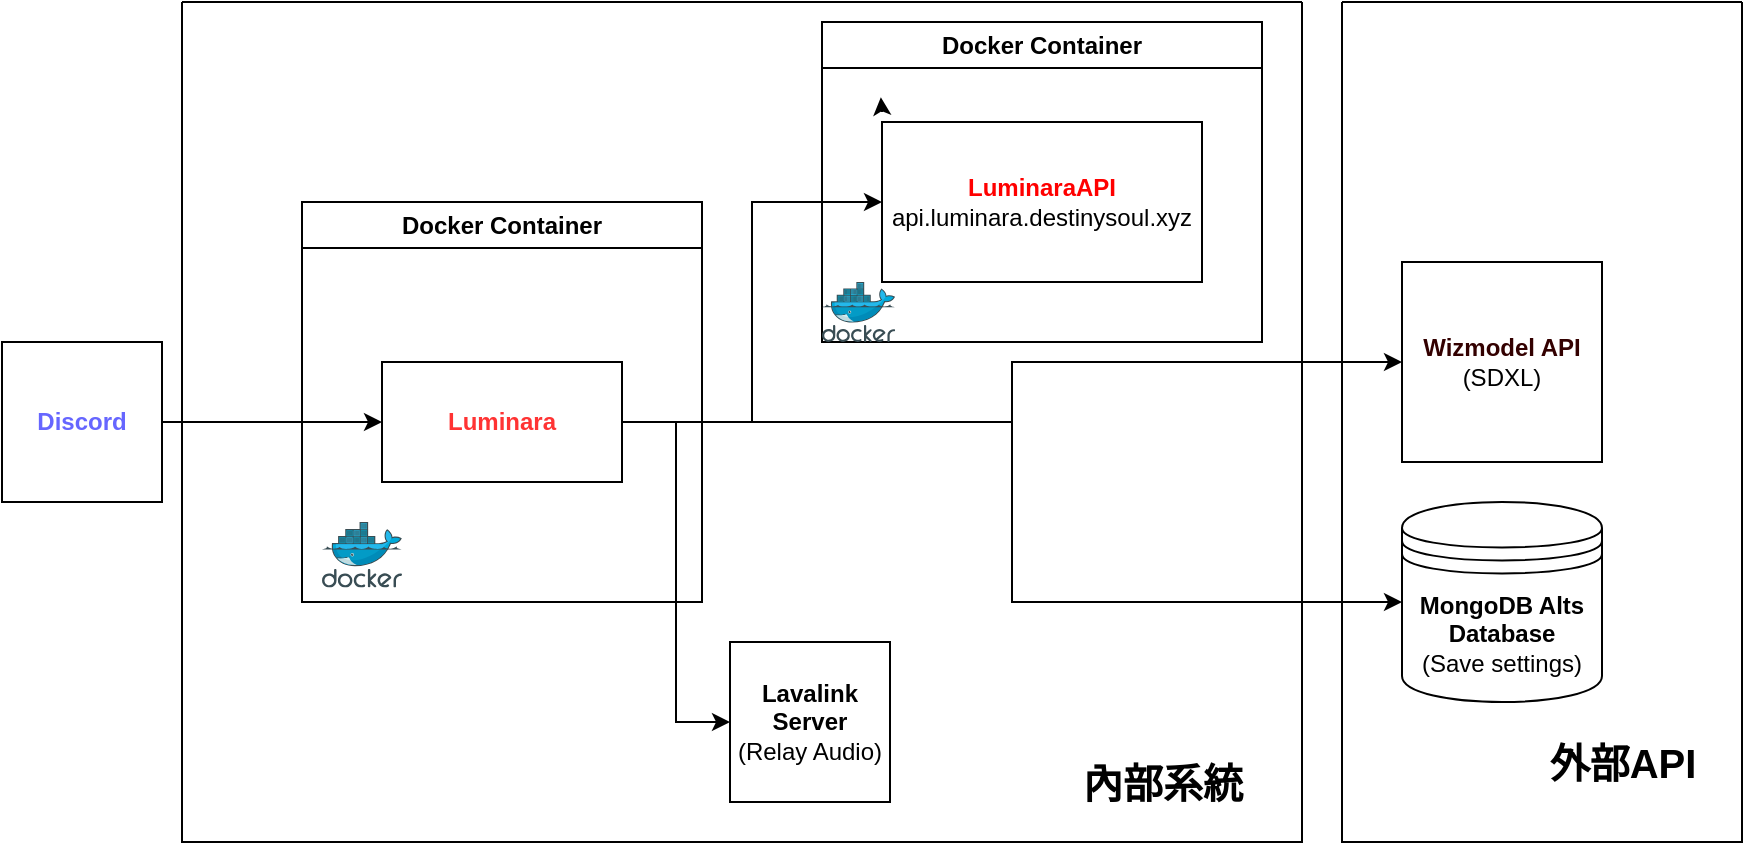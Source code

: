 <mxfile version="24.2.0" type="github">
  <diagram id="XSM4oBVF5_mrXPqM3JRI" name="第 1 页">
    <mxGraphModel dx="1042" dy="569" grid="1" gridSize="10" guides="1" tooltips="1" connect="1" arrows="1" fold="1" page="1" pageScale="1" pageWidth="827" pageHeight="1169" math="0" shadow="0">
      <root>
        <mxCell id="0" />
        <mxCell id="1" parent="0" />
        <mxCell id="sidi8s4r-6cRWNvBowN3-40" style="edgeStyle=orthogonalEdgeStyle;rounded=0;orthogonalLoop=1;jettySize=auto;html=1;entryX=0;entryY=0.5;entryDx=0;entryDy=0;" edge="1" parent="1" source="sidi8s4r-6cRWNvBowN3-8" target="sidi8s4r-6cRWNvBowN3-39">
          <mxGeometry relative="1" as="geometry" />
        </mxCell>
        <mxCell id="sidi8s4r-6cRWNvBowN3-8" value="&lt;font color=&quot;#6666ff&quot;&gt;&lt;b&gt;Discord&lt;/b&gt;&lt;/font&gt;" style="whiteSpace=wrap;html=1;aspect=fixed;" vertex="1" parent="1">
          <mxGeometry x="10" y="250" width="80" height="80" as="geometry" />
        </mxCell>
        <mxCell id="sidi8s4r-6cRWNvBowN3-16" value="&lt;b&gt;MongoDB Alts&lt;/b&gt;&lt;div&gt;&lt;b&gt;Database&lt;br&gt;&lt;/b&gt;(Save settings)&lt;/div&gt;" style="shape=datastore;whiteSpace=wrap;html=1;" vertex="1" parent="1">
          <mxGeometry x="710" y="330" width="100" height="100" as="geometry" />
        </mxCell>
        <mxCell id="sidi8s4r-6cRWNvBowN3-24" value="" style="swimlane;startSize=0;" vertex="1" parent="1">
          <mxGeometry x="100" y="80" width="560" height="420" as="geometry" />
        </mxCell>
        <mxCell id="sidi8s4r-6cRWNvBowN3-20" value="&lt;b&gt;Lavalink&lt;br&gt;Server&lt;/b&gt;&lt;br&gt;(Relay Audio)" style="whiteSpace=wrap;html=1;aspect=fixed;" vertex="1" parent="sidi8s4r-6cRWNvBowN3-24">
          <mxGeometry x="274" y="320" width="80" height="80" as="geometry" />
        </mxCell>
        <mxCell id="sidi8s4r-6cRWNvBowN3-23" style="edgeStyle=orthogonalEdgeStyle;rounded=0;orthogonalLoop=1;jettySize=auto;html=1;exitX=0;exitY=0;exitDx=0;exitDy=45;exitPerimeter=0;entryX=-0.003;entryY=0.251;entryDx=0;entryDy=0;entryPerimeter=0;" edge="1" parent="sidi8s4r-6cRWNvBowN3-24">
          <mxGeometry relative="1" as="geometry">
            <mxPoint x="350" y="55" as="sourcePoint" />
            <mxPoint x="349.43" y="47.65" as="targetPoint" />
          </mxGeometry>
        </mxCell>
        <mxCell id="sidi8s4r-6cRWNvBowN3-38" value="Docker Container" style="swimlane;whiteSpace=wrap;html=1;" vertex="1" parent="sidi8s4r-6cRWNvBowN3-24">
          <mxGeometry x="60" y="100" width="200" height="200" as="geometry" />
        </mxCell>
        <mxCell id="sidi8s4r-6cRWNvBowN3-10" value="" style="image;sketch=0;aspect=fixed;html=1;points=[];align=center;fontSize=12;image=img/lib/mscae/Docker.svg;" vertex="1" parent="sidi8s4r-6cRWNvBowN3-38">
          <mxGeometry x="10" y="160" width="40" height="32.8" as="geometry" />
        </mxCell>
        <mxCell id="sidi8s4r-6cRWNvBowN3-39" value="&lt;b&gt;&lt;font color=&quot;#ff3333&quot;&gt;Luminara&lt;/font&gt;&lt;/b&gt;" style="whiteSpace=wrap;html=1;" vertex="1" parent="sidi8s4r-6cRWNvBowN3-38">
          <mxGeometry x="40" y="80" width="120" height="60" as="geometry" />
        </mxCell>
        <mxCell id="sidi8s4r-6cRWNvBowN3-42" style="edgeStyle=orthogonalEdgeStyle;rounded=0;orthogonalLoop=1;jettySize=auto;html=1;entryX=0;entryY=0.5;entryDx=0;entryDy=0;" edge="1" parent="sidi8s4r-6cRWNvBowN3-24" source="sidi8s4r-6cRWNvBowN3-39" target="sidi8s4r-6cRWNvBowN3-20">
          <mxGeometry relative="1" as="geometry" />
        </mxCell>
        <mxCell id="sidi8s4r-6cRWNvBowN3-43" value="Docker Container" style="swimlane;whiteSpace=wrap;html=1;" vertex="1" parent="sidi8s4r-6cRWNvBowN3-24">
          <mxGeometry x="320" y="10" width="220" height="160" as="geometry" />
        </mxCell>
        <mxCell id="sidi8s4r-6cRWNvBowN3-44" value="&lt;font color=&quot;#ff0000&quot;&gt;&lt;b&gt;LuminaraAPI&lt;/b&gt;&lt;/font&gt;&lt;br&gt;api.luminara.destinysoul.xyz" style="whiteSpace=wrap;html=1;" vertex="1" parent="sidi8s4r-6cRWNvBowN3-43">
          <mxGeometry x="30" y="50" width="160" height="80" as="geometry" />
        </mxCell>
        <mxCell id="sidi8s4r-6cRWNvBowN3-46" value="" style="image;sketch=0;aspect=fixed;html=1;points=[];align=center;fontSize=12;image=img/lib/mscae/Docker.svg;" vertex="1" parent="sidi8s4r-6cRWNvBowN3-43">
          <mxGeometry y="130" width="36.59" height="30" as="geometry" />
        </mxCell>
        <mxCell id="sidi8s4r-6cRWNvBowN3-48" style="edgeStyle=orthogonalEdgeStyle;rounded=0;orthogonalLoop=1;jettySize=auto;html=1;entryX=0;entryY=0.5;entryDx=0;entryDy=0;" edge="1" parent="sidi8s4r-6cRWNvBowN3-24" source="sidi8s4r-6cRWNvBowN3-39" target="sidi8s4r-6cRWNvBowN3-44">
          <mxGeometry relative="1" as="geometry" />
        </mxCell>
        <mxCell id="sidi8s4r-6cRWNvBowN3-26" value="&lt;font style=&quot;font-size: 20px;&quot;&gt;&lt;b&gt;內部系統&lt;/b&gt;&lt;/font&gt;" style="text;html=1;align=center;verticalAlign=middle;resizable=0;points=[];autosize=1;strokeColor=none;fillColor=none;" vertex="1" parent="sidi8s4r-6cRWNvBowN3-24">
          <mxGeometry x="440" y="370" width="100" height="40" as="geometry" />
        </mxCell>
        <mxCell id="sidi8s4r-6cRWNvBowN3-49" style="edgeStyle=orthogonalEdgeStyle;rounded=0;orthogonalLoop=1;jettySize=auto;html=1;exitX=1;exitY=0.5;exitDx=0;exitDy=0;" edge="1" parent="1" source="sidi8s4r-6cRWNvBowN3-39" target="sidi8s4r-6cRWNvBowN3-6">
          <mxGeometry relative="1" as="geometry" />
        </mxCell>
        <mxCell id="sidi8s4r-6cRWNvBowN3-50" style="edgeStyle=orthogonalEdgeStyle;rounded=0;orthogonalLoop=1;jettySize=auto;html=1;exitX=1;exitY=0.5;exitDx=0;exitDy=0;entryX=0;entryY=0.5;entryDx=0;entryDy=0;" edge="1" parent="1" source="sidi8s4r-6cRWNvBowN3-39" target="sidi8s4r-6cRWNvBowN3-16">
          <mxGeometry relative="1" as="geometry" />
        </mxCell>
        <mxCell id="sidi8s4r-6cRWNvBowN3-51" value="" style="swimlane;startSize=0;" vertex="1" parent="1">
          <mxGeometry x="680" y="80" width="200" height="420" as="geometry" />
        </mxCell>
        <mxCell id="sidi8s4r-6cRWNvBowN3-52" value="&lt;font style=&quot;font-size: 20px;&quot;&gt;&lt;b&gt;外部API&lt;/b&gt;&lt;/font&gt;" style="text;html=1;align=center;verticalAlign=middle;resizable=0;points=[];autosize=1;strokeColor=none;fillColor=none;" vertex="1" parent="sidi8s4r-6cRWNvBowN3-51">
          <mxGeometry x="90" y="360" width="100" height="40" as="geometry" />
        </mxCell>
        <mxCell id="sidi8s4r-6cRWNvBowN3-6" value="&lt;b&gt;&lt;font color=&quot;#330000&quot;&gt;Wizmodel API&lt;/font&gt;&lt;/b&gt;&lt;br&gt;(SDXL)" style="whiteSpace=wrap;html=1;aspect=fixed;" vertex="1" parent="sidi8s4r-6cRWNvBowN3-51">
          <mxGeometry x="30" y="130" width="100" height="100" as="geometry" />
        </mxCell>
      </root>
    </mxGraphModel>
  </diagram>
</mxfile>
